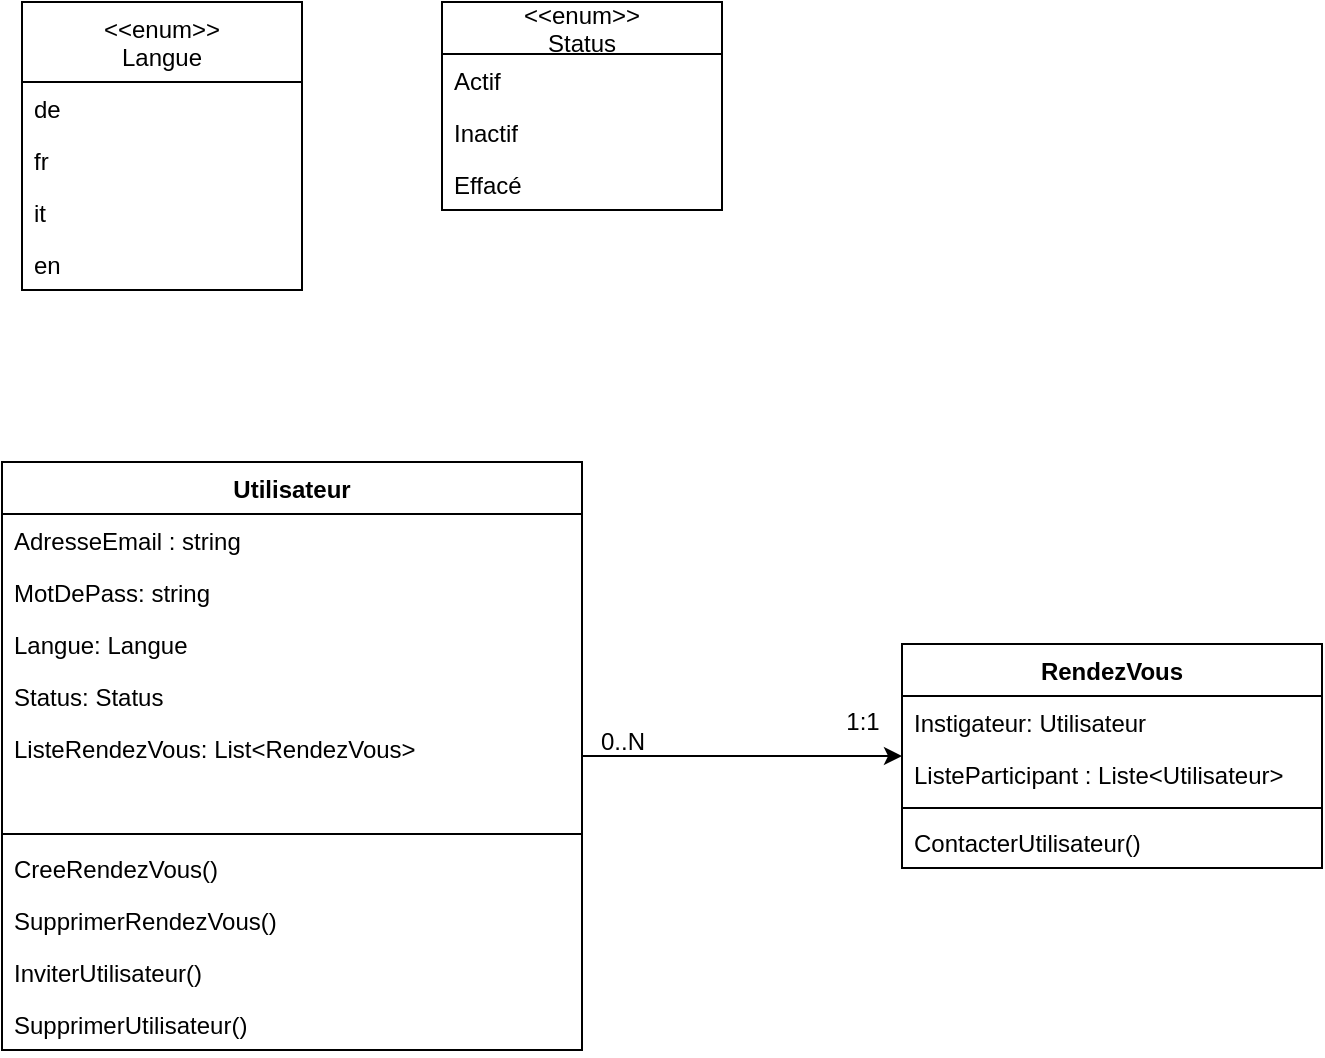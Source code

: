<mxfile version="20.0.1" type="github">
  <diagram id="rBPXmz9wi4kItnHTHT_2" name="Page-1">
    <mxGraphModel dx="1024" dy="736" grid="1" gridSize="10" guides="1" tooltips="1" connect="1" arrows="1" fold="1" page="1" pageScale="1" pageWidth="827" pageHeight="1169" math="0" shadow="0">
      <root>
        <mxCell id="0" />
        <mxCell id="1" parent="0" />
        <mxCell id="ebptZsmeXcliLq_NoXXR-29" style="edgeStyle=orthogonalEdgeStyle;rounded=0;orthogonalLoop=1;jettySize=auto;html=1;" edge="1" parent="1" source="ebptZsmeXcliLq_NoXXR-1" target="ebptZsmeXcliLq_NoXXR-17">
          <mxGeometry relative="1" as="geometry" />
        </mxCell>
        <mxCell id="ebptZsmeXcliLq_NoXXR-1" value="Utilisateur" style="swimlane;fontStyle=1;align=center;verticalAlign=top;childLayout=stackLayout;horizontal=1;startSize=26;horizontalStack=0;resizeParent=1;resizeParentMax=0;resizeLast=0;collapsible=1;marginBottom=0;" vertex="1" parent="1">
          <mxGeometry x="330" y="280" width="290" height="294" as="geometry" />
        </mxCell>
        <mxCell id="ebptZsmeXcliLq_NoXXR-2" value="AdresseEmail : string" style="text;strokeColor=none;fillColor=none;align=left;verticalAlign=top;spacingLeft=4;spacingRight=4;overflow=hidden;rotatable=0;points=[[0,0.5],[1,0.5]];portConstraint=eastwest;" vertex="1" parent="ebptZsmeXcliLq_NoXXR-1">
          <mxGeometry y="26" width="290" height="26" as="geometry" />
        </mxCell>
        <mxCell id="ebptZsmeXcliLq_NoXXR-7" value="MotDePass: string" style="text;strokeColor=none;fillColor=none;align=left;verticalAlign=top;spacingLeft=4;spacingRight=4;overflow=hidden;rotatable=0;points=[[0,0.5],[1,0.5]];portConstraint=eastwest;" vertex="1" parent="ebptZsmeXcliLq_NoXXR-1">
          <mxGeometry y="52" width="290" height="26" as="geometry" />
        </mxCell>
        <mxCell id="ebptZsmeXcliLq_NoXXR-6" value="Langue: Langue" style="text;strokeColor=none;fillColor=none;align=left;verticalAlign=top;spacingLeft=4;spacingRight=4;overflow=hidden;rotatable=0;points=[[0,0.5],[1,0.5]];portConstraint=eastwest;" vertex="1" parent="ebptZsmeXcliLq_NoXXR-1">
          <mxGeometry y="78" width="290" height="26" as="geometry" />
        </mxCell>
        <mxCell id="ebptZsmeXcliLq_NoXXR-5" value="Status: Status" style="text;strokeColor=none;fillColor=none;align=left;verticalAlign=top;spacingLeft=4;spacingRight=4;overflow=hidden;rotatable=0;points=[[0,0.5],[1,0.5]];portConstraint=eastwest;" vertex="1" parent="ebptZsmeXcliLq_NoXXR-1">
          <mxGeometry y="104" width="290" height="26" as="geometry" />
        </mxCell>
        <mxCell id="ebptZsmeXcliLq_NoXXR-14" value="ListeRendezVous: List&lt;RendezVous&gt;" style="text;strokeColor=none;fillColor=none;align=left;verticalAlign=top;spacingLeft=4;spacingRight=4;overflow=hidden;rotatable=0;points=[[0,0.5],[1,0.5]];portConstraint=eastwest;" vertex="1" parent="ebptZsmeXcliLq_NoXXR-1">
          <mxGeometry y="130" width="290" height="26" as="geometry" />
        </mxCell>
        <mxCell id="ebptZsmeXcliLq_NoXXR-13" style="text;strokeColor=none;fillColor=none;align=left;verticalAlign=top;spacingLeft=4;spacingRight=4;overflow=hidden;rotatable=0;points=[[0,0.5],[1,0.5]];portConstraint=eastwest;" vertex="1" parent="ebptZsmeXcliLq_NoXXR-1">
          <mxGeometry y="156" width="290" height="26" as="geometry" />
        </mxCell>
        <mxCell id="ebptZsmeXcliLq_NoXXR-3" value="" style="line;strokeWidth=1;fillColor=none;align=left;verticalAlign=middle;spacingTop=-1;spacingLeft=3;spacingRight=3;rotatable=0;labelPosition=right;points=[];portConstraint=eastwest;" vertex="1" parent="ebptZsmeXcliLq_NoXXR-1">
          <mxGeometry y="182" width="290" height="8" as="geometry" />
        </mxCell>
        <mxCell id="ebptZsmeXcliLq_NoXXR-4" value="CreeRendezVous()" style="text;strokeColor=none;fillColor=none;align=left;verticalAlign=top;spacingLeft=4;spacingRight=4;overflow=hidden;rotatable=0;points=[[0,0.5],[1,0.5]];portConstraint=eastwest;" vertex="1" parent="ebptZsmeXcliLq_NoXXR-1">
          <mxGeometry y="190" width="290" height="26" as="geometry" />
        </mxCell>
        <mxCell id="ebptZsmeXcliLq_NoXXR-21" value="SupprimerRendezVous()" style="text;strokeColor=none;fillColor=none;align=left;verticalAlign=top;spacingLeft=4;spacingRight=4;overflow=hidden;rotatable=0;points=[[0,0.5],[1,0.5]];portConstraint=eastwest;" vertex="1" parent="ebptZsmeXcliLq_NoXXR-1">
          <mxGeometry y="216" width="290" height="26" as="geometry" />
        </mxCell>
        <mxCell id="ebptZsmeXcliLq_NoXXR-15" value="InviterUtilisateur()" style="text;strokeColor=none;fillColor=none;align=left;verticalAlign=top;spacingLeft=4;spacingRight=4;overflow=hidden;rotatable=0;points=[[0,0.5],[1,0.5]];portConstraint=eastwest;" vertex="1" parent="ebptZsmeXcliLq_NoXXR-1">
          <mxGeometry y="242" width="290" height="26" as="geometry" />
        </mxCell>
        <mxCell id="ebptZsmeXcliLq_NoXXR-16" value="SupprimerUtilisateur()" style="text;strokeColor=none;fillColor=none;align=left;verticalAlign=top;spacingLeft=4;spacingRight=4;overflow=hidden;rotatable=0;points=[[0,0.5],[1,0.5]];portConstraint=eastwest;" vertex="1" parent="ebptZsmeXcliLq_NoXXR-1">
          <mxGeometry y="268" width="290" height="26" as="geometry" />
        </mxCell>
        <mxCell id="ebptZsmeXcliLq_NoXXR-17" value="RendezVous" style="swimlane;fontStyle=1;align=center;verticalAlign=top;childLayout=stackLayout;horizontal=1;startSize=26;horizontalStack=0;resizeParent=1;resizeParentMax=0;resizeLast=0;collapsible=1;marginBottom=0;" vertex="1" parent="1">
          <mxGeometry x="780" y="371" width="210" height="112" as="geometry" />
        </mxCell>
        <mxCell id="ebptZsmeXcliLq_NoXXR-22" value="Instigateur: Utilisateur" style="text;strokeColor=none;fillColor=none;align=left;verticalAlign=top;spacingLeft=4;spacingRight=4;overflow=hidden;rotatable=0;points=[[0,0.5],[1,0.5]];portConstraint=eastwest;" vertex="1" parent="ebptZsmeXcliLq_NoXXR-17">
          <mxGeometry y="26" width="210" height="26" as="geometry" />
        </mxCell>
        <mxCell id="ebptZsmeXcliLq_NoXXR-18" value="ListeParticipant : Liste&lt;Utilisateur&gt;" style="text;strokeColor=none;fillColor=none;align=left;verticalAlign=top;spacingLeft=4;spacingRight=4;overflow=hidden;rotatable=0;points=[[0,0.5],[1,0.5]];portConstraint=eastwest;" vertex="1" parent="ebptZsmeXcliLq_NoXXR-17">
          <mxGeometry y="52" width="210" height="26" as="geometry" />
        </mxCell>
        <mxCell id="ebptZsmeXcliLq_NoXXR-19" value="" style="line;strokeWidth=1;fillColor=none;align=left;verticalAlign=middle;spacingTop=-1;spacingLeft=3;spacingRight=3;rotatable=0;labelPosition=right;points=[];portConstraint=eastwest;" vertex="1" parent="ebptZsmeXcliLq_NoXXR-17">
          <mxGeometry y="78" width="210" height="8" as="geometry" />
        </mxCell>
        <mxCell id="ebptZsmeXcliLq_NoXXR-20" value="ContacterUtilisateur()" style="text;strokeColor=none;fillColor=none;align=left;verticalAlign=top;spacingLeft=4;spacingRight=4;overflow=hidden;rotatable=0;points=[[0,0.5],[1,0.5]];portConstraint=eastwest;" vertex="1" parent="ebptZsmeXcliLq_NoXXR-17">
          <mxGeometry y="86" width="210" height="26" as="geometry" />
        </mxCell>
        <mxCell id="ebptZsmeXcliLq_NoXXR-23" value="&lt;&lt;enum&gt;&gt;&#xa;Langue" style="swimlane;fontStyle=0;childLayout=stackLayout;horizontal=1;startSize=40;fillColor=none;horizontalStack=0;resizeParent=1;resizeParentMax=0;resizeLast=0;collapsible=1;marginBottom=0;" vertex="1" parent="1">
          <mxGeometry x="340" y="50" width="140" height="144" as="geometry" />
        </mxCell>
        <mxCell id="ebptZsmeXcliLq_NoXXR-24" value="de" style="text;strokeColor=none;fillColor=none;align=left;verticalAlign=top;spacingLeft=4;spacingRight=4;overflow=hidden;rotatable=0;points=[[0,0.5],[1,0.5]];portConstraint=eastwest;" vertex="1" parent="ebptZsmeXcliLq_NoXXR-23">
          <mxGeometry y="40" width="140" height="26" as="geometry" />
        </mxCell>
        <mxCell id="ebptZsmeXcliLq_NoXXR-25" value="fr" style="text;strokeColor=none;fillColor=none;align=left;verticalAlign=top;spacingLeft=4;spacingRight=4;overflow=hidden;rotatable=0;points=[[0,0.5],[1,0.5]];portConstraint=eastwest;" vertex="1" parent="ebptZsmeXcliLq_NoXXR-23">
          <mxGeometry y="66" width="140" height="26" as="geometry" />
        </mxCell>
        <mxCell id="ebptZsmeXcliLq_NoXXR-28" value="it" style="text;strokeColor=none;fillColor=none;align=left;verticalAlign=top;spacingLeft=4;spacingRight=4;overflow=hidden;rotatable=0;points=[[0,0.5],[1,0.5]];portConstraint=eastwest;" vertex="1" parent="ebptZsmeXcliLq_NoXXR-23">
          <mxGeometry y="92" width="140" height="26" as="geometry" />
        </mxCell>
        <mxCell id="ebptZsmeXcliLq_NoXXR-27" value="en" style="text;strokeColor=none;fillColor=none;align=left;verticalAlign=top;spacingLeft=4;spacingRight=4;overflow=hidden;rotatable=0;points=[[0,0.5],[1,0.5]];portConstraint=eastwest;" vertex="1" parent="ebptZsmeXcliLq_NoXXR-23">
          <mxGeometry y="118" width="140" height="26" as="geometry" />
        </mxCell>
        <mxCell id="ebptZsmeXcliLq_NoXXR-30" value="0..N" style="text;html=1;align=center;verticalAlign=middle;resizable=0;points=[];autosize=1;strokeColor=none;fillColor=none;" vertex="1" parent="1">
          <mxGeometry x="620" y="410" width="40" height="20" as="geometry" />
        </mxCell>
        <mxCell id="ebptZsmeXcliLq_NoXXR-31" value="1:1" style="text;html=1;align=center;verticalAlign=middle;resizable=0;points=[];autosize=1;strokeColor=none;fillColor=none;" vertex="1" parent="1">
          <mxGeometry x="745" y="400" width="30" height="20" as="geometry" />
        </mxCell>
        <mxCell id="ebptZsmeXcliLq_NoXXR-32" value="&lt;&lt;enum&gt;&gt;&#xa;Status" style="swimlane;fontStyle=0;childLayout=stackLayout;horizontal=1;startSize=26;fillColor=none;horizontalStack=0;resizeParent=1;resizeParentMax=0;resizeLast=0;collapsible=1;marginBottom=0;" vertex="1" parent="1">
          <mxGeometry x="550" y="50" width="140" height="104" as="geometry" />
        </mxCell>
        <mxCell id="ebptZsmeXcliLq_NoXXR-33" value="Actif" style="text;strokeColor=none;fillColor=none;align=left;verticalAlign=top;spacingLeft=4;spacingRight=4;overflow=hidden;rotatable=0;points=[[0,0.5],[1,0.5]];portConstraint=eastwest;" vertex="1" parent="ebptZsmeXcliLq_NoXXR-32">
          <mxGeometry y="26" width="140" height="26" as="geometry" />
        </mxCell>
        <mxCell id="ebptZsmeXcliLq_NoXXR-34" value="Inactif" style="text;strokeColor=none;fillColor=none;align=left;verticalAlign=top;spacingLeft=4;spacingRight=4;overflow=hidden;rotatable=0;points=[[0,0.5],[1,0.5]];portConstraint=eastwest;" vertex="1" parent="ebptZsmeXcliLq_NoXXR-32">
          <mxGeometry y="52" width="140" height="26" as="geometry" />
        </mxCell>
        <mxCell id="ebptZsmeXcliLq_NoXXR-35" value="Effacé" style="text;strokeColor=none;fillColor=none;align=left;verticalAlign=top;spacingLeft=4;spacingRight=4;overflow=hidden;rotatable=0;points=[[0,0.5],[1,0.5]];portConstraint=eastwest;" vertex="1" parent="ebptZsmeXcliLq_NoXXR-32">
          <mxGeometry y="78" width="140" height="26" as="geometry" />
        </mxCell>
      </root>
    </mxGraphModel>
  </diagram>
</mxfile>
